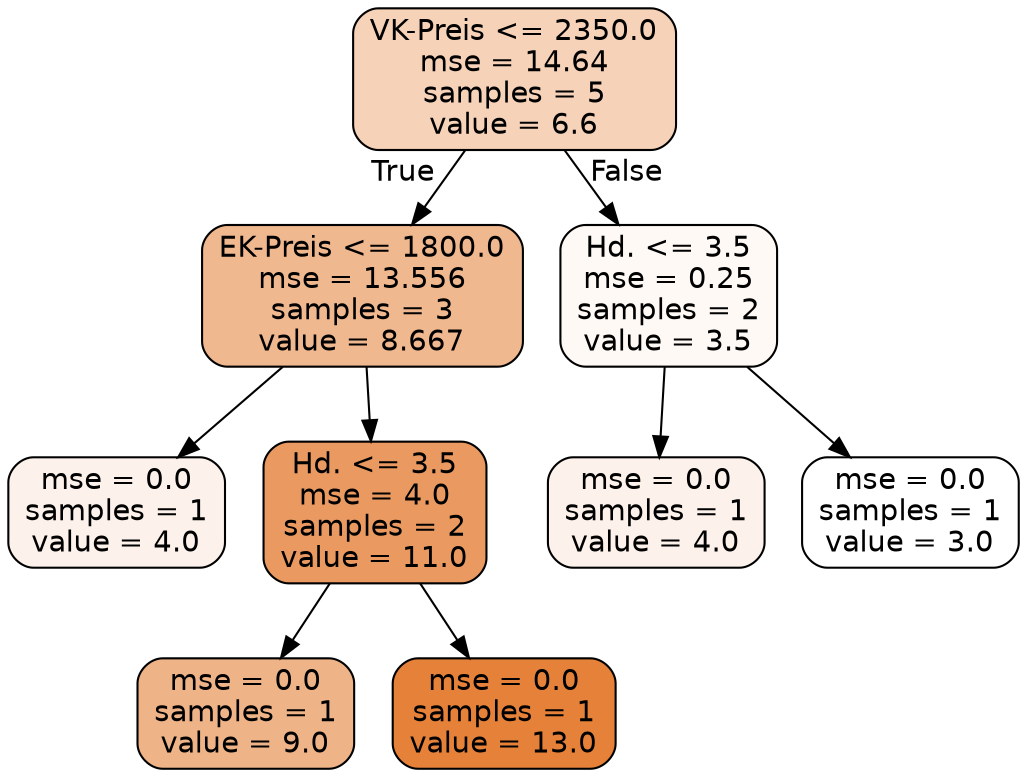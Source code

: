 digraph Tree {
node [shape=box, style="filled, rounded", color="black", fontname=helvetica] ;
edge [fontname=helvetica] ;
0 [label="VK-Preis <= 2350.0\nmse = 14.64\nsamples = 5\nvalue = 6.6", fillcolor="#f6d2b8"] ;
1 [label="EK-Preis <= 1800.0\nmse = 13.556\nsamples = 3\nvalue = 8.667", fillcolor="#f0b88f"] ;
0 -> 1 [labeldistance=2.5, labelangle=45, headlabel="True"] ;
2 [label="mse = 0.0\nsamples = 1\nvalue = 4.0", fillcolor="#fcf2eb"] ;
1 -> 2 ;
3 [label="Hd. <= 3.5\nmse = 4.0\nsamples = 2\nvalue = 11.0", fillcolor="#ea9a61"] ;
1 -> 3 ;
4 [label="mse = 0.0\nsamples = 1\nvalue = 9.0", fillcolor="#efb388"] ;
3 -> 4 ;
5 [label="mse = 0.0\nsamples = 1\nvalue = 13.0", fillcolor="#e58139"] ;
3 -> 5 ;
6 [label="Hd. <= 3.5\nmse = 0.25\nsamples = 2\nvalue = 3.5", fillcolor="#fef9f5"] ;
0 -> 6 [labeldistance=2.5, labelangle=-45, headlabel="False"] ;
7 [label="mse = 0.0\nsamples = 1\nvalue = 4.0", fillcolor="#fcf2eb"] ;
6 -> 7 ;
8 [label="mse = 0.0\nsamples = 1\nvalue = 3.0", fillcolor="#ffffff"] ;
6 -> 8 ;
}